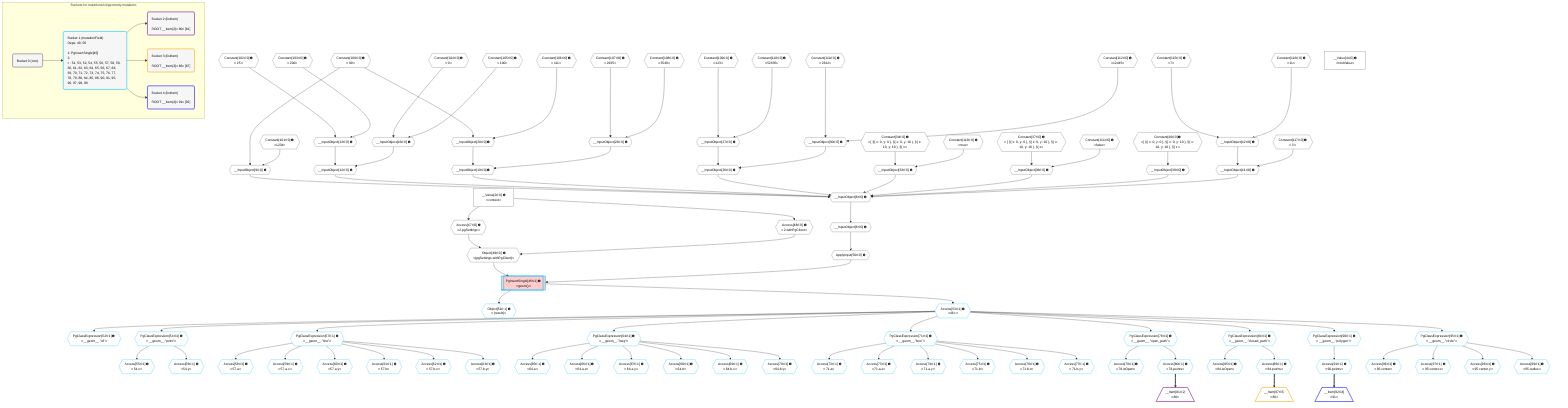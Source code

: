 %%{init: {'themeVariables': { 'fontSize': '12px'}}}%%
graph TD
    classDef path fill:#eee,stroke:#000,color:#000
    classDef plan fill:#fff,stroke-width:1px,color:#000
    classDef itemplan fill:#fff,stroke-width:2px,color:#000
    classDef unbatchedplan fill:#dff,stroke-width:1px,color:#000
    classDef sideeffectplan fill:#fcc,stroke-width:2px,color:#000
    classDef bucket fill:#f6f6f6,color:#000,stroke-width:2px,text-align:left


    %% plan dependencies
    __InputObject8{{"__InputObject[8∈0] ➊"}}:::plan
    __InputObject9{{"__InputObject[9∈0] ➊"}}:::plan
    __InputObject12{{"__InputObject[12∈0] ➊"}}:::plan
    __InputObject19{{"__InputObject[19∈0] ➊"}}:::plan
    __InputObject26{{"__InputObject[26∈0] ➊"}}:::plan
    __InputObject33{{"__InputObject[33∈0] ➊"}}:::plan
    __InputObject36{{"__InputObject[36∈0] ➊"}}:::plan
    __InputObject39{{"__InputObject[39∈0] ➊"}}:::plan
    __InputObject41{{"__InputObject[41∈0] ➊"}}:::plan
    __InputObject9 & __InputObject12 & __InputObject19 & __InputObject26 & __InputObject33 & __InputObject36 & __InputObject39 & __InputObject41 --> __InputObject8
    __InputObject6{{"__InputObject[6∈0] ➊"}}:::plan
    __InputObject8 --> __InputObject6
    Constant100{{"Constant[100∈0] ➊<br />ᐸ99ᐳ"}}:::plan
    Constant101{{"Constant[101∈0] ➊<br />ᐸ1234ᐳ"}}:::plan
    Constant100 & Constant101 --> __InputObject9
    __InputObject13{{"__InputObject[13∈0] ➊"}}:::plan
    __InputObject16{{"__InputObject[16∈0] ➊"}}:::plan
    __InputObject13 & __InputObject16 --> __InputObject12
    Constant102{{"Constant[102∈0] ➊<br />ᐸ25ᐳ"}}:::plan
    Constant103{{"Constant[103∈0] ➊<br />ᐸ200ᐳ"}}:::plan
    Constant102 & Constant103 --> __InputObject13
    Constant104{{"Constant[104∈0] ➊<br />ᐸ0ᐳ"}}:::plan
    Constant105{{"Constant[105∈0] ➊<br />ᐸ100ᐳ"}}:::plan
    Constant104 & Constant105 --> __InputObject16
    __InputObject20{{"__InputObject[20∈0] ➊"}}:::plan
    __InputObject23{{"__InputObject[23∈0] ➊"}}:::plan
    __InputObject20 & __InputObject23 --> __InputObject19
    Constant106{{"Constant[106∈0] ➊<br />ᐸ111ᐳ"}}:::plan
    Constant100 & Constant106 --> __InputObject20
    Constant107{{"Constant[107∈0] ➊<br />ᐸ2935ᐳ"}}:::plan
    Constant108{{"Constant[108∈0] ➊<br />ᐸ3548ᐳ"}}:::plan
    Constant107 & Constant108 --> __InputObject23
    __InputObject27{{"__InputObject[27∈0] ➊"}}:::plan
    __InputObject30{{"__InputObject[30∈0] ➊"}}:::plan
    __InputObject27 & __InputObject30 --> __InputObject26
    Constant109{{"Constant[109∈0] ➊<br />ᐸ123ᐳ"}}:::plan
    Constant110{{"Constant[110∈0] ➊<br />ᐸ52635ᐳ"}}:::plan
    Constant109 & Constant110 --> __InputObject27
    Constant111{{"Constant[111∈0] ➊<br />ᐸ2342ᐳ"}}:::plan
    Constant112{{"Constant[112∈0] ➊<br />ᐸ12445ᐳ"}}:::plan
    Constant111 & Constant112 --> __InputObject30
    Constant34{{"Constant[34∈0] ➊<br />ᐸ[ §{ x: 0, y: 0 }, §{ x: 0, y: 10 }, §{ x: 10, y: 10 }, §{ xᐳ"}}:::plan
    Constant113{{"Constant[113∈0] ➊<br />ᐸtrueᐳ"}}:::plan
    Constant34 & Constant113 --> __InputObject33
    Constant37{{"Constant[37∈0] ➊<br />ᐸ[ §{ x: 0, y: 0 }, §{ x: 0, y: 10 }, §{ x: 10, y: 10 }, §{ xᐳ"}}:::plan
    Constant114{{"Constant[114∈0] ➊<br />ᐸfalseᐳ"}}:::plan
    Constant37 & Constant114 --> __InputObject36
    __InputObject42{{"__InputObject[42∈0] ➊"}}:::plan
    Constant117{{"Constant[117∈0] ➊<br />ᐸ3ᐳ"}}:::plan
    __InputObject42 & Constant117 --> __InputObject41
    Constant115{{"Constant[115∈0] ➊<br />ᐸ7ᐳ"}}:::plan
    Constant116{{"Constant[116∈0] ➊<br />ᐸ11ᐳ"}}:::plan
    Constant115 & Constant116 --> __InputObject42
    Object49{{"Object[49∈0] ➊<br />ᐸ{pgSettings,withPgClient}ᐳ"}}:::plan
    Access47{{"Access[47∈0] ➊<br />ᐸ2.pgSettingsᐳ"}}:::plan
    Access48{{"Access[48∈0] ➊<br />ᐸ2.withPgClientᐳ"}}:::plan
    Access47 & Access48 --> Object49
    Constant40{{"Constant[40∈0] ➊<br />ᐸ[ §{ x: 0, y: 0 }, §{ x: 0, y: 10 }, §{ x: 10, y: 10 }, §{ xᐳ"}}:::plan
    Constant40 --> __InputObject39
    __Value2["__Value[2∈0] ➊<br />ᐸcontextᐳ"]:::plan
    __Value2 --> Access47
    __Value2 --> Access48
    ApplyInput50{{"ApplyInput[50∈0] ➊"}}:::plan
    __InputObject6 --> ApplyInput50
    __Value4["__Value[4∈0] ➊<br />ᐸrootValueᐳ"]:::plan
    PgInsertSingle46[["PgInsertSingle[46∈1] ➊<br />ᐸgeom()ᐳ"]]:::sideeffectplan
    Object49 & ApplyInput50 --> PgInsertSingle46
    Object51{{"Object[51∈1] ➊<br />ᐸ{result}ᐳ"}}:::plan
    PgInsertSingle46 --> Object51
    PgClassExpression52{{"PgClassExpression[52∈1] ➊<br />ᐸ__geom__.”id”ᐳ"}}:::plan
    Access53{{"Access[53∈1] ➊<br />ᐸ46.tᐳ"}}:::plan
    Access53 --> PgClassExpression52
    PgInsertSingle46 --> Access53
    PgClassExpression54{{"PgClassExpression[54∈1] ➊<br />ᐸ__geom__.”point”ᐳ"}}:::plan
    Access53 --> PgClassExpression54
    Access55{{"Access[55∈1] ➊<br />ᐸ54.xᐳ"}}:::plan
    PgClassExpression54 --> Access55
    Access56{{"Access[56∈1] ➊<br />ᐸ54.yᐳ"}}:::plan
    PgClassExpression54 --> Access56
    PgClassExpression57{{"PgClassExpression[57∈1] ➊<br />ᐸ__geom__.”line”ᐳ"}}:::plan
    Access53 --> PgClassExpression57
    Access58{{"Access[58∈1] ➊<br />ᐸ57.aᐳ"}}:::plan
    PgClassExpression57 --> Access58
    Access59{{"Access[59∈1] ➊<br />ᐸ57.a.xᐳ"}}:::plan
    PgClassExpression57 --> Access59
    Access60{{"Access[60∈1] ➊<br />ᐸ57.a.yᐳ"}}:::plan
    PgClassExpression57 --> Access60
    Access61{{"Access[61∈1] ➊<br />ᐸ57.bᐳ"}}:::plan
    PgClassExpression57 --> Access61
    Access62{{"Access[62∈1] ➊<br />ᐸ57.b.xᐳ"}}:::plan
    PgClassExpression57 --> Access62
    Access63{{"Access[63∈1] ➊<br />ᐸ57.b.yᐳ"}}:::plan
    PgClassExpression57 --> Access63
    PgClassExpression64{{"PgClassExpression[64∈1] ➊<br />ᐸ__geom__.”lseg”ᐳ"}}:::plan
    Access53 --> PgClassExpression64
    Access65{{"Access[65∈1] ➊<br />ᐸ64.aᐳ"}}:::plan
    PgClassExpression64 --> Access65
    Access66{{"Access[66∈1] ➊<br />ᐸ64.a.xᐳ"}}:::plan
    PgClassExpression64 --> Access66
    Access67{{"Access[67∈1] ➊<br />ᐸ64.a.yᐳ"}}:::plan
    PgClassExpression64 --> Access67
    Access68{{"Access[68∈1] ➊<br />ᐸ64.bᐳ"}}:::plan
    PgClassExpression64 --> Access68
    Access69{{"Access[69∈1] ➊<br />ᐸ64.b.xᐳ"}}:::plan
    PgClassExpression64 --> Access69
    Access70{{"Access[70∈1] ➊<br />ᐸ64.b.yᐳ"}}:::plan
    PgClassExpression64 --> Access70
    PgClassExpression71{{"PgClassExpression[71∈1] ➊<br />ᐸ__geom__.”box”ᐳ"}}:::plan
    Access53 --> PgClassExpression71
    Access72{{"Access[72∈1] ➊<br />ᐸ71.aᐳ"}}:::plan
    PgClassExpression71 --> Access72
    Access73{{"Access[73∈1] ➊<br />ᐸ71.a.xᐳ"}}:::plan
    PgClassExpression71 --> Access73
    Access74{{"Access[74∈1] ➊<br />ᐸ71.a.yᐳ"}}:::plan
    PgClassExpression71 --> Access74
    Access75{{"Access[75∈1] ➊<br />ᐸ71.bᐳ"}}:::plan
    PgClassExpression71 --> Access75
    Access76{{"Access[76∈1] ➊<br />ᐸ71.b.xᐳ"}}:::plan
    PgClassExpression71 --> Access76
    Access77{{"Access[77∈1] ➊<br />ᐸ71.b.yᐳ"}}:::plan
    PgClassExpression71 --> Access77
    PgClassExpression78{{"PgClassExpression[78∈1] ➊<br />ᐸ__geom__.”open_path”ᐳ"}}:::plan
    Access53 --> PgClassExpression78
    Access79{{"Access[79∈1] ➊<br />ᐸ78.isOpenᐳ"}}:::plan
    PgClassExpression78 --> Access79
    Access80{{"Access[80∈1] ➊<br />ᐸ78.pointsᐳ"}}:::plan
    PgClassExpression78 --> Access80
    PgClassExpression84{{"PgClassExpression[84∈1] ➊<br />ᐸ__geom__.”closed_path”ᐳ"}}:::plan
    Access53 --> PgClassExpression84
    Access85{{"Access[85∈1] ➊<br />ᐸ84.isOpenᐳ"}}:::plan
    PgClassExpression84 --> Access85
    Access86{{"Access[86∈1] ➊<br />ᐸ84.pointsᐳ"}}:::plan
    PgClassExpression84 --> Access86
    PgClassExpression90{{"PgClassExpression[90∈1] ➊<br />ᐸ__geom__.”polygon”ᐳ"}}:::plan
    Access53 --> PgClassExpression90
    Access91{{"Access[91∈1] ➊<br />ᐸ90.pointsᐳ"}}:::plan
    PgClassExpression90 --> Access91
    PgClassExpression95{{"PgClassExpression[95∈1] ➊<br />ᐸ__geom__.”circle”ᐳ"}}:::plan
    Access53 --> PgClassExpression95
    Access96{{"Access[96∈1] ➊<br />ᐸ95.centerᐳ"}}:::plan
    PgClassExpression95 --> Access96
    Access97{{"Access[97∈1] ➊<br />ᐸ95.center.xᐳ"}}:::plan
    PgClassExpression95 --> Access97
    Access98{{"Access[98∈1] ➊<br />ᐸ95.center.yᐳ"}}:::plan
    PgClassExpression95 --> Access98
    Access99{{"Access[99∈1] ➊<br />ᐸ95.radiusᐳ"}}:::plan
    PgClassExpression95 --> Access99
    __Item81[/"__Item[81∈2]<br />ᐸ80ᐳ"\]:::itemplan
    Access80 ==> __Item81
    __Item87[/"__Item[87∈3]<br />ᐸ86ᐳ"\]:::itemplan
    Access86 ==> __Item87
    __Item92[/"__Item[92∈4]<br />ᐸ91ᐳ"\]:::itemplan
    Access91 ==> __Item92

    %% define steps

    subgraph "Buckets for mutations/v4/geometry.mutations"
    Bucket0("Bucket 0 (root)"):::bucket
    classDef bucket0 stroke:#696969
    class Bucket0,__Value2,__Value4,__InputObject6,__InputObject8,__InputObject9,__InputObject12,__InputObject13,__InputObject16,__InputObject19,__InputObject20,__InputObject23,__InputObject26,__InputObject27,__InputObject30,__InputObject33,Constant34,__InputObject36,Constant37,__InputObject39,Constant40,__InputObject41,__InputObject42,Access47,Access48,Object49,ApplyInput50,Constant100,Constant101,Constant102,Constant103,Constant104,Constant105,Constant106,Constant107,Constant108,Constant109,Constant110,Constant111,Constant112,Constant113,Constant114,Constant115,Constant116,Constant117 bucket0
    Bucket1("Bucket 1 (mutationField)<br />Deps: 49, 50<br /><br />1: PgInsertSingle[46]<br />2: <br />ᐳ: 51, 53, 52, 54, 55, 56, 57, 58, 59, 60, 61, 62, 63, 64, 65, 66, 67, 68, 69, 70, 71, 72, 73, 74, 75, 76, 77, 78, 79, 80, 84, 85, 86, 90, 91, 95, 96, 97, 98, 99"):::bucket
    classDef bucket1 stroke:#00bfff
    class Bucket1,PgInsertSingle46,Object51,PgClassExpression52,Access53,PgClassExpression54,Access55,Access56,PgClassExpression57,Access58,Access59,Access60,Access61,Access62,Access63,PgClassExpression64,Access65,Access66,Access67,Access68,Access69,Access70,PgClassExpression71,Access72,Access73,Access74,Access75,Access76,Access77,PgClassExpression78,Access79,Access80,PgClassExpression84,Access85,Access86,PgClassExpression90,Access91,PgClassExpression95,Access96,Access97,Access98,Access99 bucket1
    Bucket2("Bucket 2 (listItem)<br /><br />ROOT __Item{2}ᐸ80ᐳ[81]"):::bucket
    classDef bucket2 stroke:#7f007f
    class Bucket2,__Item81 bucket2
    Bucket3("Bucket 3 (listItem)<br /><br />ROOT __Item{3}ᐸ86ᐳ[87]"):::bucket
    classDef bucket3 stroke:#ffa500
    class Bucket3,__Item87 bucket3
    Bucket4("Bucket 4 (listItem)<br /><br />ROOT __Item{4}ᐸ91ᐳ[92]"):::bucket
    classDef bucket4 stroke:#0000ff
    class Bucket4,__Item92 bucket4
    Bucket0 --> Bucket1
    Bucket1 --> Bucket2 & Bucket3 & Bucket4
    end